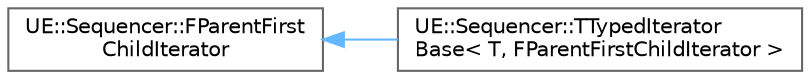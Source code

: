 digraph "Graphical Class Hierarchy"
{
 // INTERACTIVE_SVG=YES
 // LATEX_PDF_SIZE
  bgcolor="transparent";
  edge [fontname=Helvetica,fontsize=10,labelfontname=Helvetica,labelfontsize=10];
  node [fontname=Helvetica,fontsize=10,shape=box,height=0.2,width=0.4];
  rankdir="LR";
  Node0 [id="Node000000",label="UE::Sequencer::FParentFirst\lChildIterator",height=0.2,width=0.4,color="grey40", fillcolor="white", style="filled",URL="$d0/d59/structUE_1_1Sequencer_1_1FParentFirstChildIterator.html",tooltip="A depth-first iterator into a hierarchy of data models."];
  Node0 -> Node1 [id="edge9712_Node000000_Node000001",dir="back",color="steelblue1",style="solid",tooltip=" "];
  Node1 [id="Node000001",label="UE::Sequencer::TTypedIterator\lBase\< T, FParentFirstChildIterator \>",height=0.2,width=0.4,color="grey40", fillcolor="white", style="filled",URL="$d1/d36/structUE_1_1Sequencer_1_1TTypedIteratorBase.html",tooltip=" "];
}
